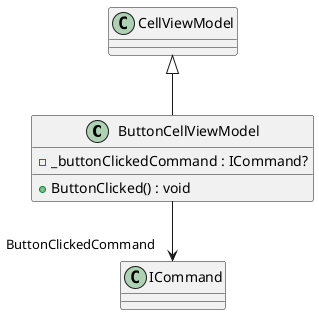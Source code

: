 @startuml
class ButtonCellViewModel {
    - _buttonClickedCommand : ICommand?
    + ButtonClicked() : void
}
CellViewModel <|-- ButtonCellViewModel
ButtonCellViewModel --> "ButtonClickedCommand" ICommand
@enduml
